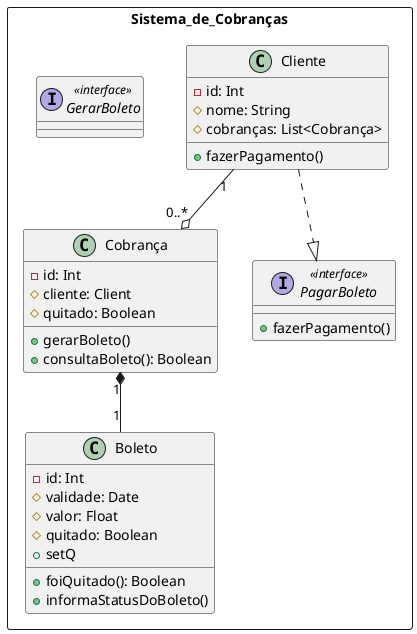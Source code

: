 @startuml sisDeCobrança
  package Sistema_de_Cobranças <<rectangle>> {

    class Cliente {
      - id: Int
      # nome: String
      # cobranças: List<Cobrança>
      + fazerPagamento()
    }

    class Cobrança {
      - id: Int
      # cliente: Client
      # quitado: Boolean
      + gerarBoleto()
      + consultaBoleto(): Boolean
    }

    class Boleto {
      - id: Int
      # validade: Date
      # valor: Float
      # quitado: Boolean
      + foiQuitado(): Boolean
      + setQ
      + informaStatusDoBoleto()
    }

    Cliente "1" --o "0..*" Cobrança
    Cobrança "1" *-- "1" Boleto

    interface PagarBoleto <<interface>> {
      + fazerPagamento()
    }

    Cliente ..|> PagarBoleto

    interface GerarBoleto <<interface>> {

    }
  }
@enduml